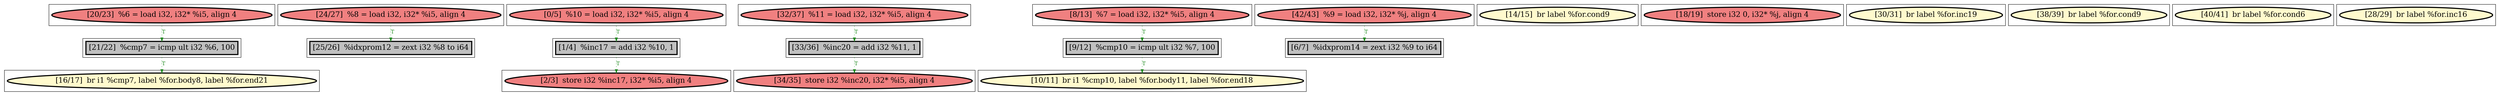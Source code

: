 
digraph G {



node1433->node1437 [style=dotted,color=forestgreen,label="T",fontcolor=forestgreen ]
node1435->node1433 [style=dotted,color=forestgreen,label="T",fontcolor=forestgreen ]
node1432->node1434 [style=dotted,color=forestgreen,label="T",fontcolor=forestgreen ]
node1424->node1421 [style=dotted,color=forestgreen,label="T",fontcolor=forestgreen ]
node1423->node1426 [style=dotted,color=forestgreen,label="T",fontcolor=forestgreen ]
node1439->node1420 [style=dotted,color=forestgreen,label="T",fontcolor=forestgreen ]
node1427->node1419 [style=dotted,color=forestgreen,label="T",fontcolor=forestgreen ]
node1426->node1422 [style=dotted,color=forestgreen,label="T",fontcolor=forestgreen ]
node1418->node1424 [style=dotted,color=forestgreen,label="T",fontcolor=forestgreen ]
node1420->node1425 [style=dotted,color=forestgreen,label="T",fontcolor=forestgreen ]


subgraph cluster20 {


node1438 [penwidth=3.0,fontsize=20,fillcolor=lemonchiffon,label="[14/15]  br label %for.cond9",shape=ellipse,style=filled ]



}

subgraph cluster18 {


node1436 [penwidth=3.0,fontsize=20,fillcolor=lightcoral,label="[18/19]  store i32 0, i32* %j, align 4",shape=ellipse,style=filled ]



}

subgraph cluster16 {


node1434 [penwidth=3.0,fontsize=20,fillcolor=grey,label="[25/26]  %idxprom12 = zext i32 %8 to i64",shape=rectangle,style=filled ]



}

subgraph cluster17 {


node1435 [penwidth=3.0,fontsize=20,fillcolor=lightcoral,label="[20/23]  %6 = load i32, i32* %i5, align 4",shape=ellipse,style=filled ]



}

subgraph cluster4 {


node1422 [penwidth=3.0,fontsize=20,fillcolor=lightcoral,label="[34/35]  store i32 %inc20, i32* %i5, align 4",shape=ellipse,style=filled ]



}

subgraph cluster3 {


node1421 [penwidth=3.0,fontsize=20,fillcolor=lightcoral,label="[2/3]  store i32 %inc17, i32* %i5, align 4",shape=ellipse,style=filled ]



}

subgraph cluster2 {


node1420 [penwidth=3.0,fontsize=20,fillcolor=grey,label="[9/12]  %cmp10 = icmp ult i32 %7, 100",shape=rectangle,style=filled ]



}

subgraph cluster1 {


node1419 [penwidth=3.0,fontsize=20,fillcolor=grey,label="[6/7]  %idxprom14 = zext i32 %9 to i64",shape=rectangle,style=filled ]



}

subgraph cluster12 {


node1430 [penwidth=3.0,fontsize=20,fillcolor=lemonchiffon,label="[30/31]  br label %for.inc19",shape=ellipse,style=filled ]



}

subgraph cluster5 {


node1423 [penwidth=3.0,fontsize=20,fillcolor=lightcoral,label="[32/37]  %11 = load i32, i32* %i5, align 4",shape=ellipse,style=filled ]



}

subgraph cluster0 {


node1418 [penwidth=3.0,fontsize=20,fillcolor=lightcoral,label="[0/5]  %10 = load i32, i32* %i5, align 4",shape=ellipse,style=filled ]



}

subgraph cluster6 {


node1424 [penwidth=3.0,fontsize=20,fillcolor=grey,label="[1/4]  %inc17 = add i32 %10, 1",shape=rectangle,style=filled ]



}

subgraph cluster14 {


node1432 [penwidth=3.0,fontsize=20,fillcolor=lightcoral,label="[24/27]  %8 = load i32, i32* %i5, align 4",shape=ellipse,style=filled ]



}

subgraph cluster7 {


node1425 [penwidth=3.0,fontsize=20,fillcolor=lemonchiffon,label="[10/11]  br i1 %cmp10, label %for.body11, label %for.end18",shape=ellipse,style=filled ]



}

subgraph cluster8 {


node1426 [penwidth=3.0,fontsize=20,fillcolor=grey,label="[33/36]  %inc20 = add i32 %11, 1",shape=rectangle,style=filled ]



}

subgraph cluster21 {


node1439 [penwidth=3.0,fontsize=20,fillcolor=lightcoral,label="[8/13]  %7 = load i32, i32* %i5, align 4",shape=ellipse,style=filled ]



}

subgraph cluster9 {


node1427 [penwidth=3.0,fontsize=20,fillcolor=lightcoral,label="[42/43]  %9 = load i32, i32* %j, align 4",shape=ellipse,style=filled ]



}

subgraph cluster19 {


node1437 [penwidth=3.0,fontsize=20,fillcolor=lemonchiffon,label="[16/17]  br i1 %cmp7, label %for.body8, label %for.end21",shape=ellipse,style=filled ]



}

subgraph cluster10 {


node1428 [penwidth=3.0,fontsize=20,fillcolor=lemonchiffon,label="[38/39]  br label %for.cond9",shape=ellipse,style=filled ]



}

subgraph cluster11 {


node1429 [penwidth=3.0,fontsize=20,fillcolor=lemonchiffon,label="[40/41]  br label %for.cond6",shape=ellipse,style=filled ]



}

subgraph cluster13 {


node1431 [penwidth=3.0,fontsize=20,fillcolor=lemonchiffon,label="[28/29]  br label %for.inc16",shape=ellipse,style=filled ]



}

subgraph cluster15 {


node1433 [penwidth=3.0,fontsize=20,fillcolor=grey,label="[21/22]  %cmp7 = icmp ult i32 %6, 100",shape=rectangle,style=filled ]



}

}
